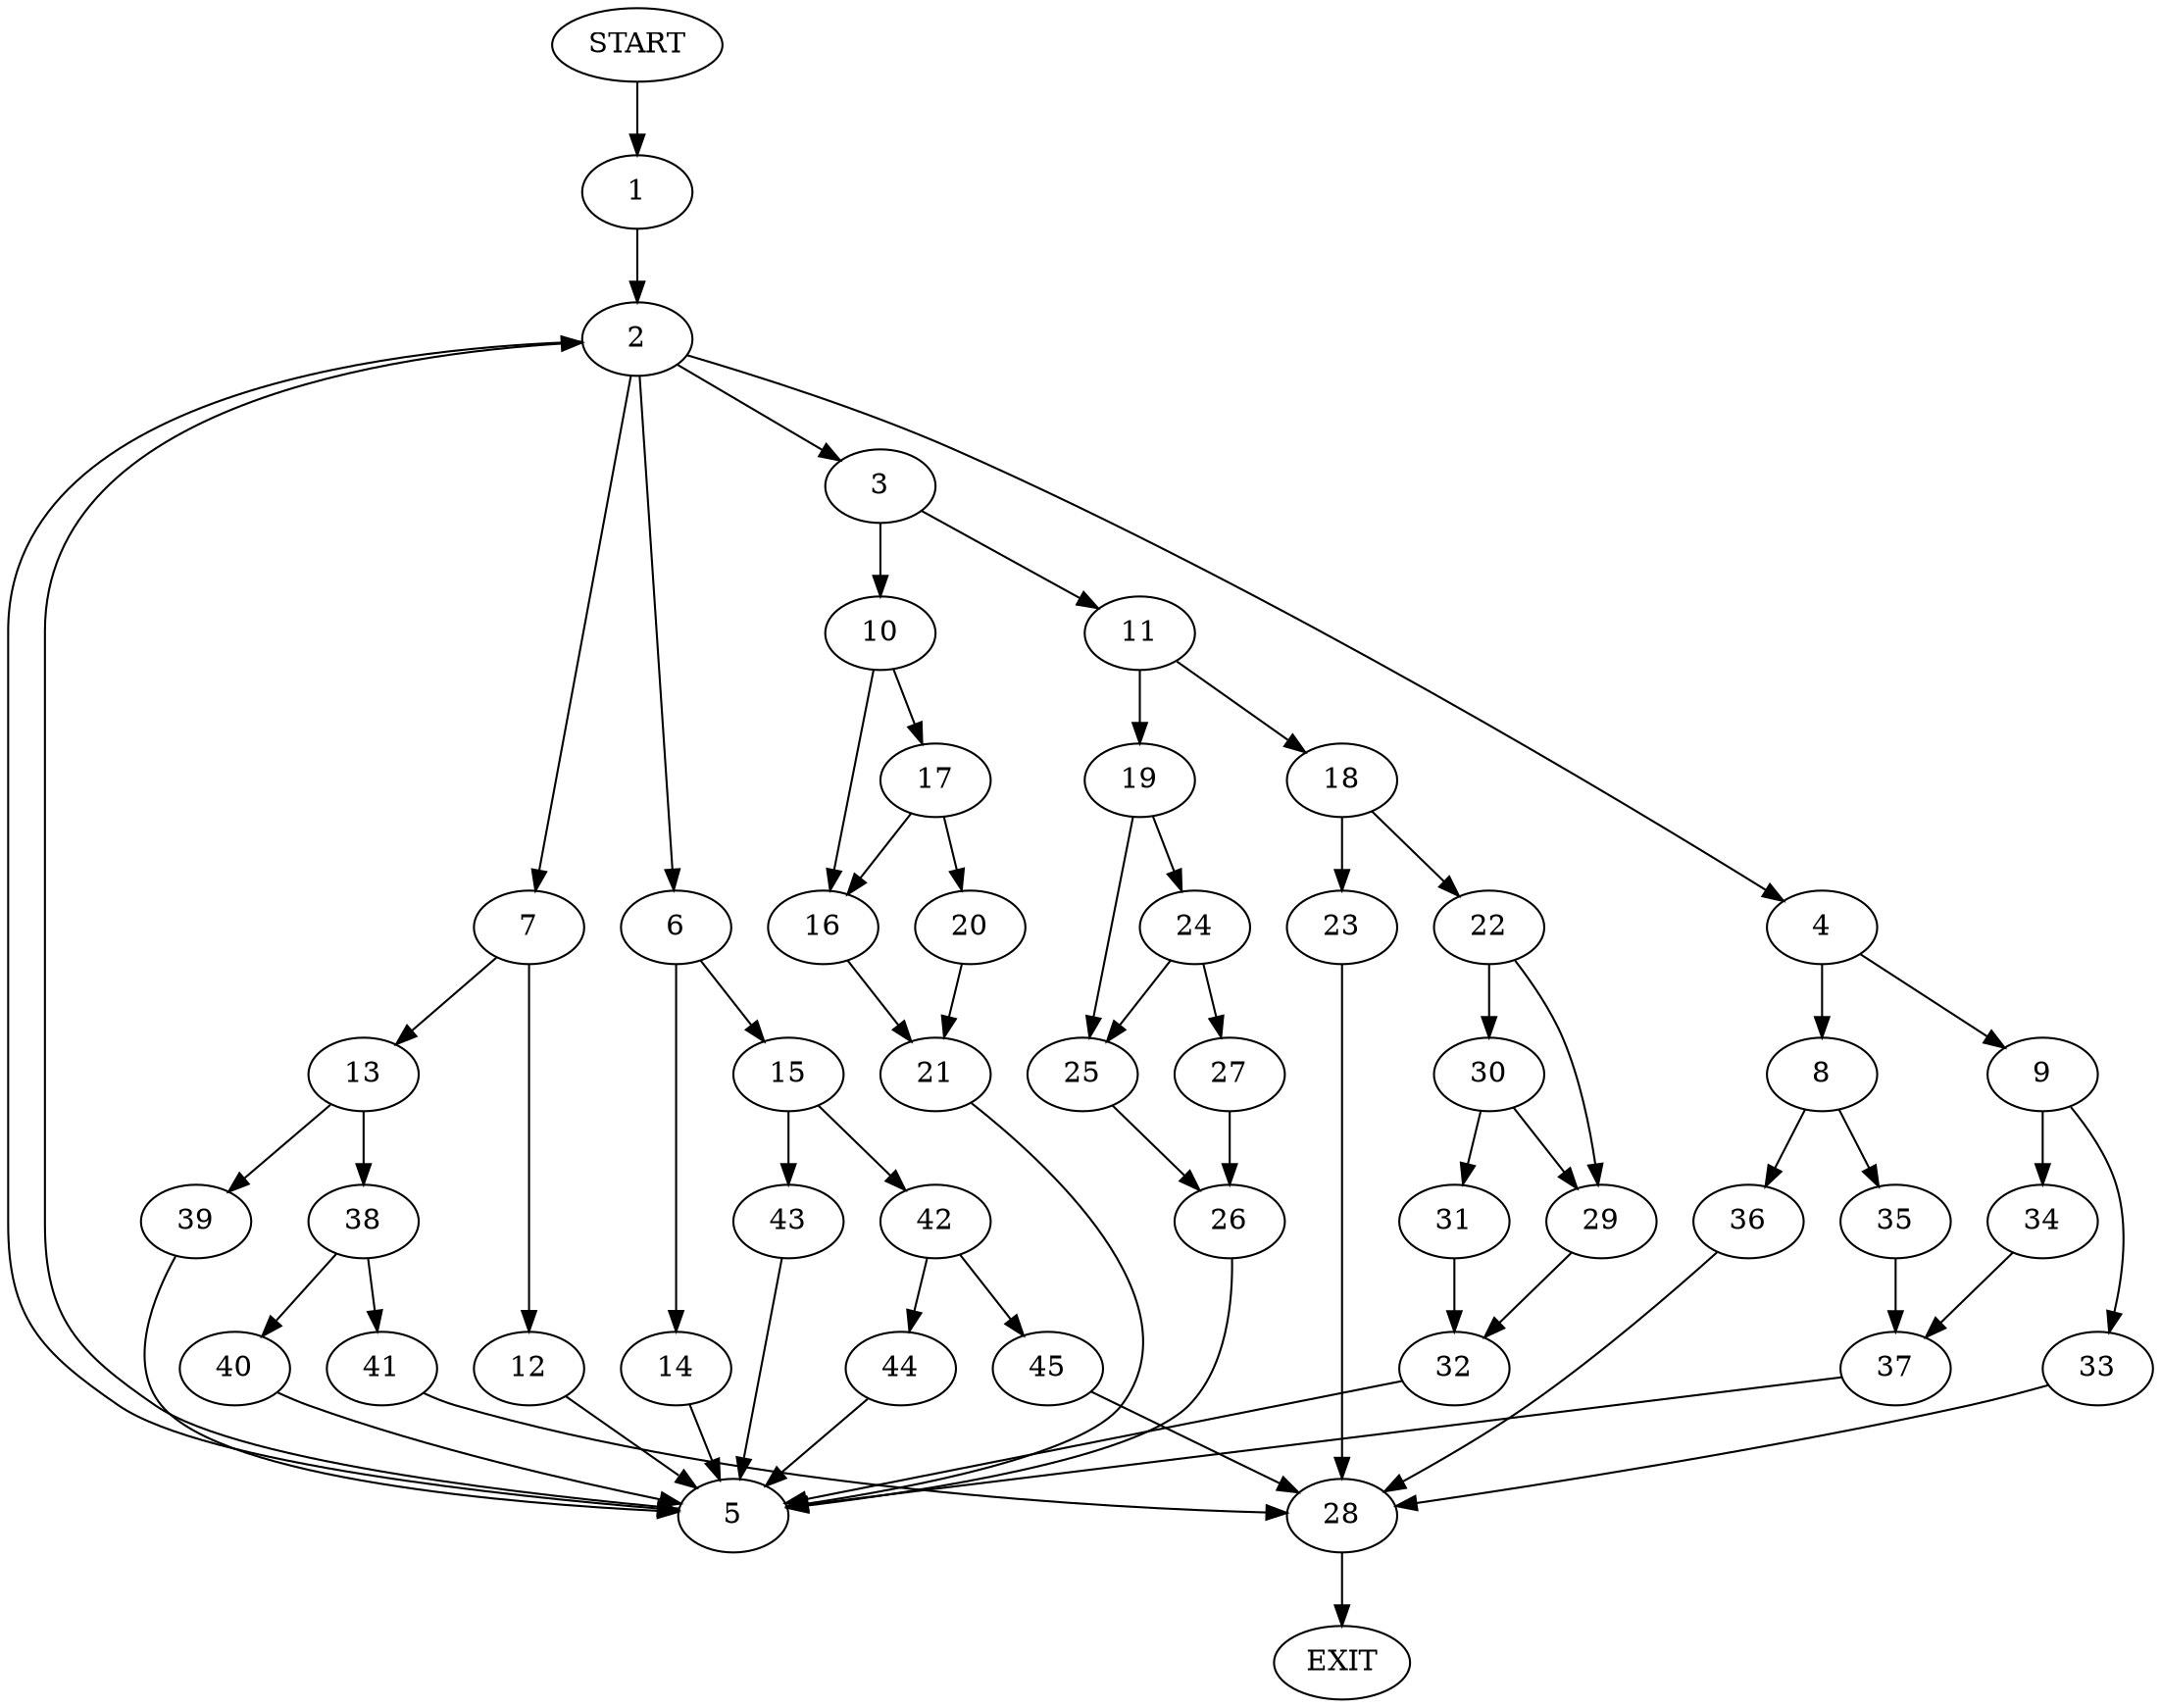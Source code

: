 digraph {
0 [label="START"]
46 [label="EXIT"]
0 -> 1
1 -> 2
2 -> 3
2 -> 4
2 -> 5
2 -> 6
2 -> 7
4 -> 8
4 -> 9
5 -> 2
3 -> 10
3 -> 11
7 -> 12
7 -> 13
6 -> 14
6 -> 15
10 -> 16
10 -> 17
11 -> 18
11 -> 19
17 -> 16
17 -> 20
16 -> 21
20 -> 21
21 -> 5
18 -> 22
18 -> 23
19 -> 24
19 -> 25
25 -> 26
24 -> 27
24 -> 25
27 -> 26
26 -> 5
23 -> 28
22 -> 29
22 -> 30
28 -> 46
30 -> 29
30 -> 31
29 -> 32
31 -> 32
32 -> 5
9 -> 33
9 -> 34
8 -> 35
8 -> 36
34 -> 37
33 -> 28
37 -> 5
36 -> 28
35 -> 37
12 -> 5
13 -> 38
13 -> 39
39 -> 5
38 -> 40
38 -> 41
40 -> 5
41 -> 28
14 -> 5
15 -> 42
15 -> 43
43 -> 5
42 -> 44
42 -> 45
44 -> 5
45 -> 28
}
